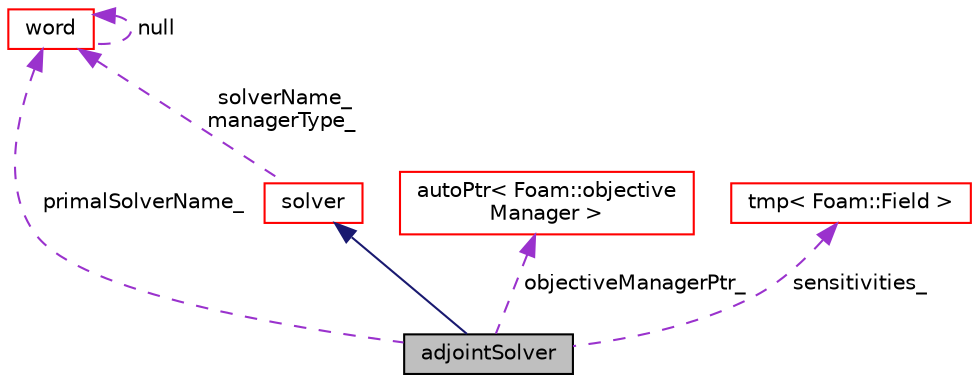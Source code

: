digraph "adjointSolver"
{
  bgcolor="transparent";
  edge [fontname="Helvetica",fontsize="10",labelfontname="Helvetica",labelfontsize="10"];
  node [fontname="Helvetica",fontsize="10",shape=record];
  Node1 [label="adjointSolver",height=0.2,width=0.4,color="black", fillcolor="grey75", style="filled" fontcolor="black"];
  Node2 -> Node1 [dir="back",color="midnightblue",fontsize="10",style="solid",fontname="Helvetica"];
  Node2 [label="solver",height=0.2,width=0.4,color="red",URL="$classFoam_1_1solver.html",tooltip="Base class for solution control classes. "];
  Node3 -> Node2 [dir="back",color="darkorchid3",fontsize="10",style="dashed",label=" solverName_\nmanagerType_" ,fontname="Helvetica"];
  Node3 [label="word",height=0.2,width=0.4,color="red",URL="$classFoam_1_1word.html",tooltip="A class for handling words, derived from Foam::string. "];
  Node3 -> Node3 [dir="back",color="darkorchid3",fontsize="10",style="dashed",label=" null" ,fontname="Helvetica"];
  Node4 -> Node1 [dir="back",color="darkorchid3",fontsize="10",style="dashed",label=" objectiveManagerPtr_" ,fontname="Helvetica"];
  Node4 [label="autoPtr\< Foam::objective\lManager \>",height=0.2,width=0.4,color="red",URL="$classFoam_1_1autoPtr.html"];
  Node5 -> Node1 [dir="back",color="darkorchid3",fontsize="10",style="dashed",label=" sensitivities_" ,fontname="Helvetica"];
  Node5 [label="tmp\< Foam::Field \>",height=0.2,width=0.4,color="red",URL="$classFoam_1_1tmp.html"];
  Node3 -> Node1 [dir="back",color="darkorchid3",fontsize="10",style="dashed",label=" primalSolverName_" ,fontname="Helvetica"];
}
